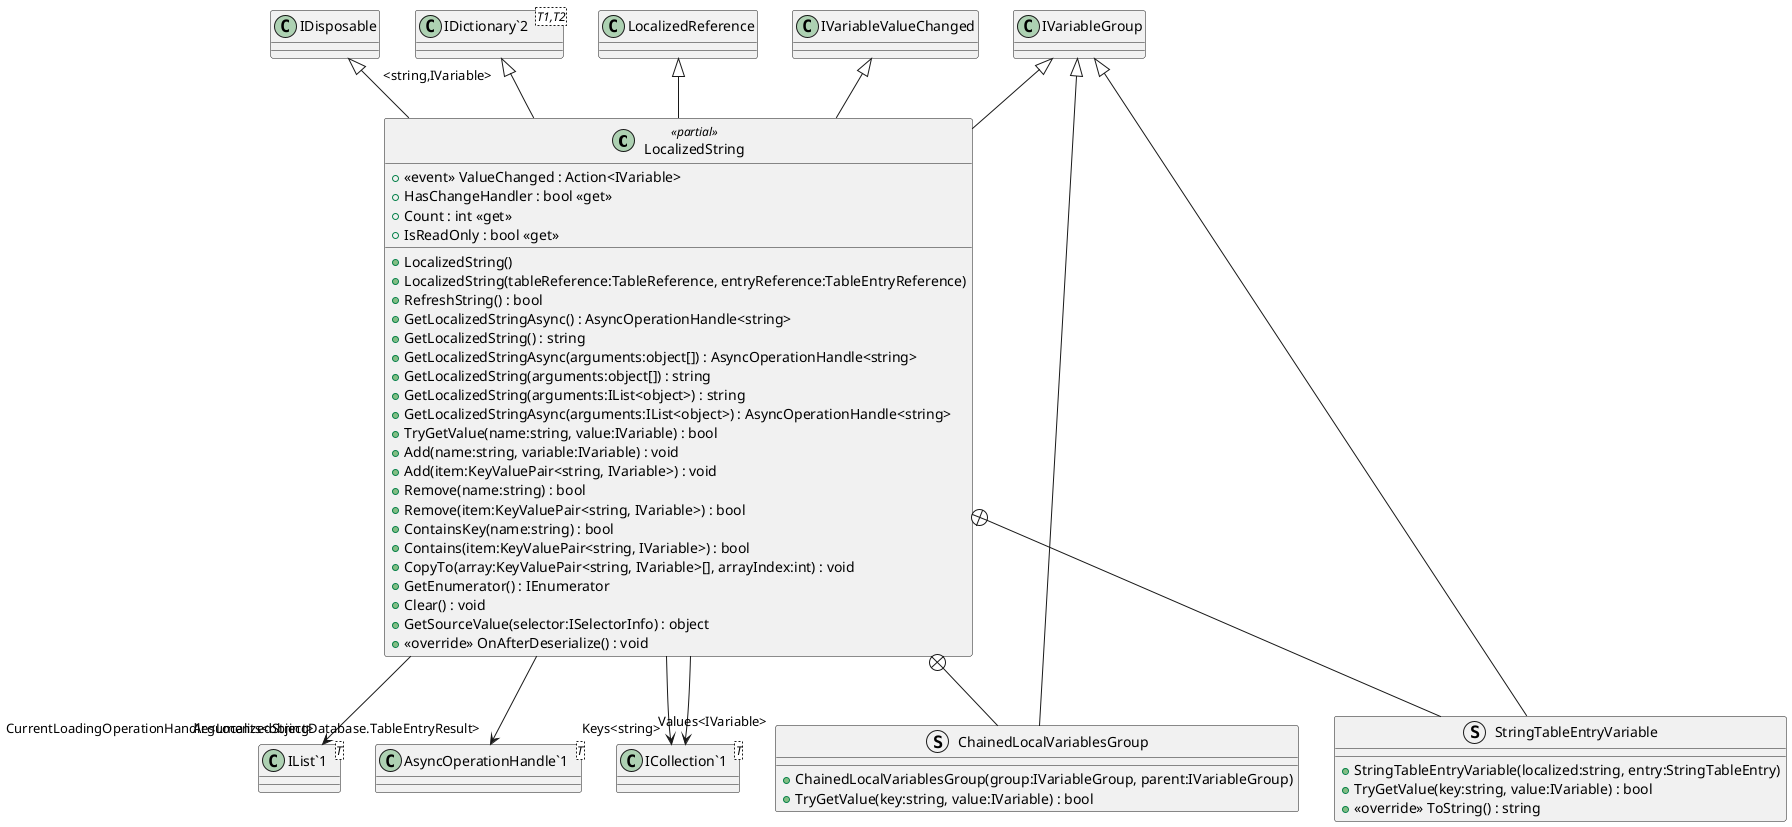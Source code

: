 @startuml
class LocalizedString <<partial>> {
    +  <<event>> ValueChanged : Action<IVariable> 
    + HasChangeHandler : bool <<get>>
    + LocalizedString()
    + LocalizedString(tableReference:TableReference, entryReference:TableEntryReference)
    + RefreshString() : bool
    + GetLocalizedStringAsync() : AsyncOperationHandle<string>
    + GetLocalizedString() : string
    + GetLocalizedStringAsync(arguments:object[]) : AsyncOperationHandle<string>
    + GetLocalizedString(arguments:object[]) : string
    + GetLocalizedString(arguments:IList<object>) : string
    + GetLocalizedStringAsync(arguments:IList<object>) : AsyncOperationHandle<string>
    + Count : int <<get>>
    + IsReadOnly : bool <<get>>
    + TryGetValue(name:string, value:IVariable) : bool
    + Add(name:string, variable:IVariable) : void
    + Add(item:KeyValuePair<string, IVariable>) : void
    + Remove(name:string) : bool
    + Remove(item:KeyValuePair<string, IVariable>) : bool
    + ContainsKey(name:string) : bool
    + Contains(item:KeyValuePair<string, IVariable>) : bool
    + CopyTo(array:KeyValuePair<string, IVariable>[], arrayIndex:int) : void
    + GetEnumerator() : IEnumerator
    + Clear() : void
    + GetSourceValue(selector:ISelectorInfo) : object
    + <<override>> OnAfterDeserialize() : void
}
class "IDictionary`2"<T1,T2> {
}
class "IList`1"<T> {
}
class "AsyncOperationHandle`1"<T> {
}
class "ICollection`1"<T> {
}
struct StringTableEntryVariable {
    + StringTableEntryVariable(localized:string, entry:StringTableEntry)
    + TryGetValue(key:string, value:IVariable) : bool
    + <<override>> ToString() : string
}
struct ChainedLocalVariablesGroup {
    + ChainedLocalVariablesGroup(group:IVariableGroup, parent:IVariableGroup)
    + TryGetValue(key:string, value:IVariable) : bool
}
LocalizedReference <|-- LocalizedString
IVariableGroup <|-- LocalizedString
"IDictionary`2" "<string,IVariable>" <|-- LocalizedString
IVariableValueChanged <|-- LocalizedString
IDisposable <|-- LocalizedString
LocalizedString --> "Arguments<object>" "IList`1"
LocalizedString --> "CurrentLoadingOperationHandle<LocalizedStringDatabase.TableEntryResult>" "AsyncOperationHandle`1"
LocalizedString --> "Keys<string>" "ICollection`1"
LocalizedString --> "Values<IVariable>" "ICollection`1"
LocalizedString +-- StringTableEntryVariable
IVariableGroup <|-- StringTableEntryVariable
LocalizedString +-- ChainedLocalVariablesGroup
IVariableGroup <|-- ChainedLocalVariablesGroup
@enduml
